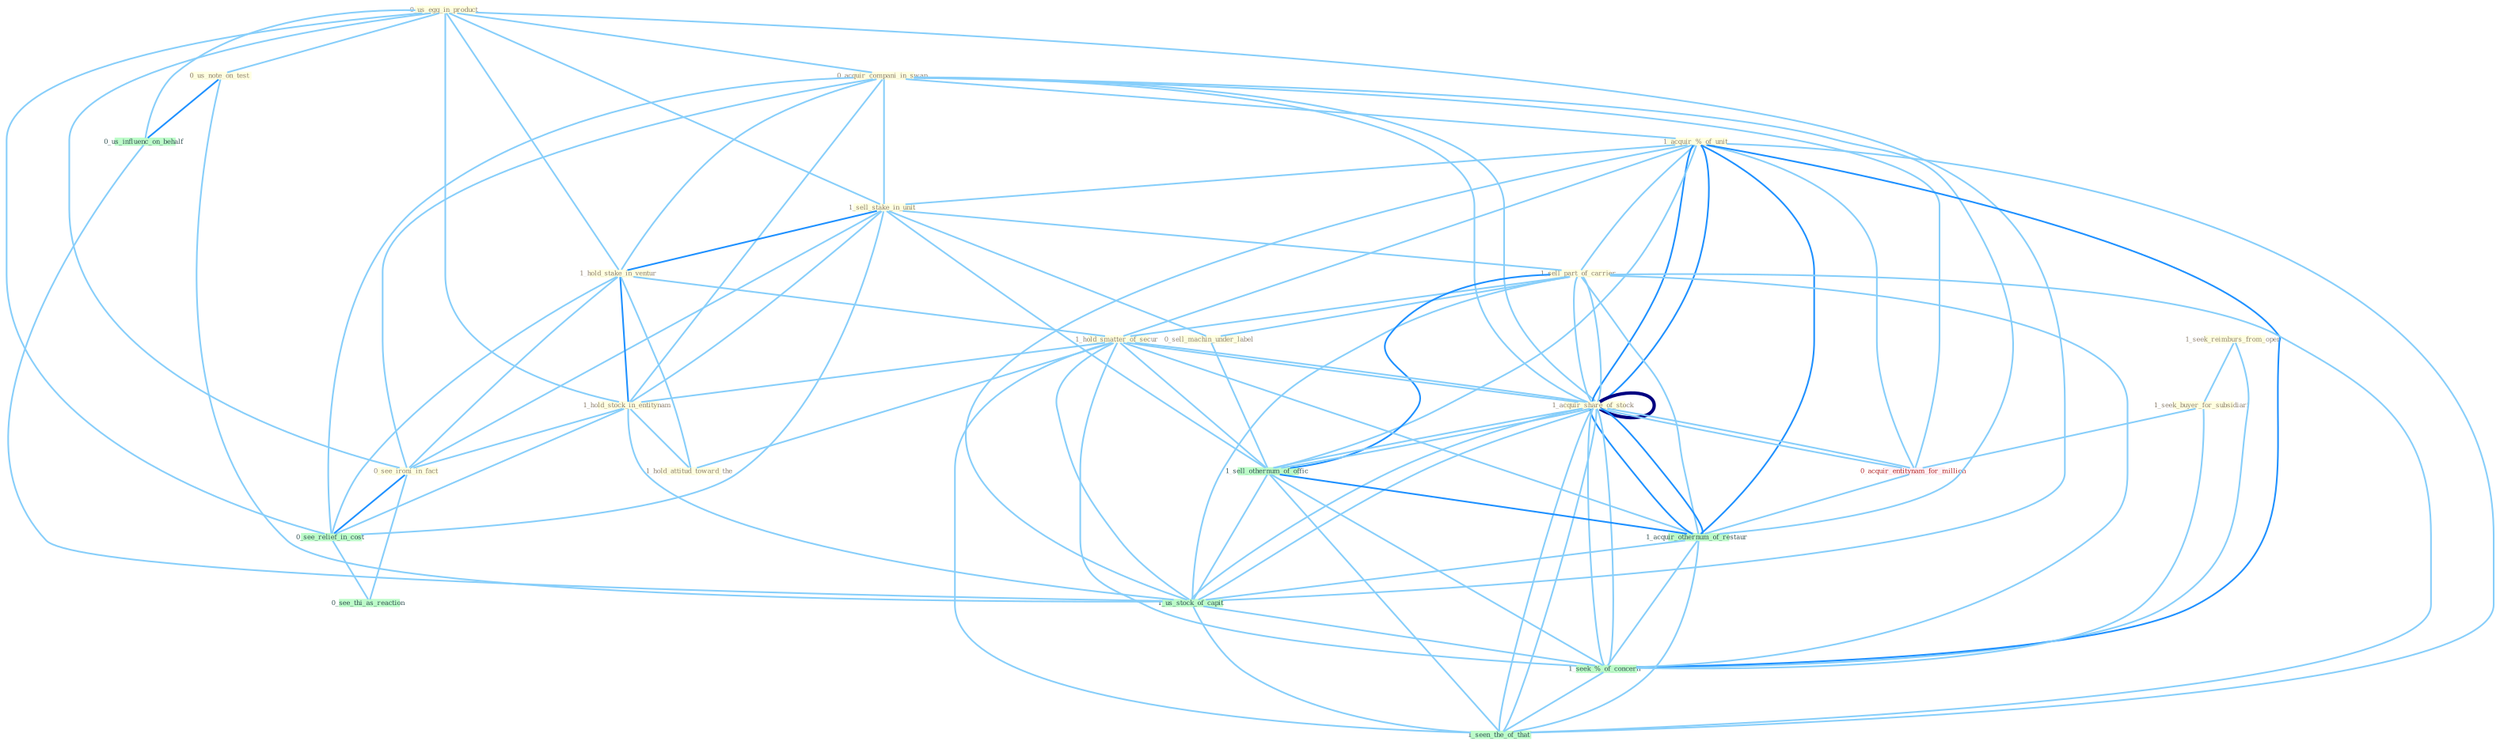Graph G{ 
    node
    [shape=polygon,style=filled,width=.5,height=.06,color="#BDFCC9",fixedsize=true,fontsize=4,
    fontcolor="#2f4f4f"];
    {node
    [color="#ffffe0", fontcolor="#8b7d6b"] "0_us_egg_in_product " "0_acquir_compani_in_swap " "1_seek_reimburs_from_oper " "1_acquir_%_of_unit " "0_us_note_on_test " "1_sell_stake_in_unit " "1_hold_stake_in_ventur " "1_sell_part_of_carrier " "1_seek_buyer_for_subsidiari " "1_hold_smatter_of_secur " "1_hold_stock_in_entitynam " "1_acquir_share_of_stock " "0_see_ironi_in_fact " "1_hold_attitud_toward_the " "0_sell_machin_under_label " "1_acquir_share_of_stock "}
{node [color="#fff0f5", fontcolor="#b22222"] "0_acquir_entitynam_for_million "}
edge [color="#B0E2FF"];

	"0_us_egg_in_product " -- "0_acquir_compani_in_swap " [w="1", color="#87cefa" ];
	"0_us_egg_in_product " -- "0_us_note_on_test " [w="1", color="#87cefa" ];
	"0_us_egg_in_product " -- "1_sell_stake_in_unit " [w="1", color="#87cefa" ];
	"0_us_egg_in_product " -- "1_hold_stake_in_ventur " [w="1", color="#87cefa" ];
	"0_us_egg_in_product " -- "1_hold_stock_in_entitynam " [w="1", color="#87cefa" ];
	"0_us_egg_in_product " -- "0_see_ironi_in_fact " [w="1", color="#87cefa" ];
	"0_us_egg_in_product " -- "0_us_influenc_on_behalf " [w="1", color="#87cefa" ];
	"0_us_egg_in_product " -- "0_see_relief_in_cost " [w="1", color="#87cefa" ];
	"0_us_egg_in_product " -- "1_us_stock_of_capit " [w="1", color="#87cefa" ];
	"0_acquir_compani_in_swap " -- "1_acquir_%_of_unit " [w="1", color="#87cefa" ];
	"0_acquir_compani_in_swap " -- "1_sell_stake_in_unit " [w="1", color="#87cefa" ];
	"0_acquir_compani_in_swap " -- "1_hold_stake_in_ventur " [w="1", color="#87cefa" ];
	"0_acquir_compani_in_swap " -- "1_hold_stock_in_entitynam " [w="1", color="#87cefa" ];
	"0_acquir_compani_in_swap " -- "1_acquir_share_of_stock " [w="1", color="#87cefa" ];
	"0_acquir_compani_in_swap " -- "0_see_ironi_in_fact " [w="1", color="#87cefa" ];
	"0_acquir_compani_in_swap " -- "1_acquir_share_of_stock " [w="1", color="#87cefa" ];
	"0_acquir_compani_in_swap " -- "0_acquir_entitynam_for_million " [w="1", color="#87cefa" ];
	"0_acquir_compani_in_swap " -- "0_see_relief_in_cost " [w="1", color="#87cefa" ];
	"0_acquir_compani_in_swap " -- "1_acquir_othernum_of_restaur " [w="1", color="#87cefa" ];
	"1_seek_reimburs_from_oper " -- "1_seek_buyer_for_subsidiari " [w="1", color="#87cefa" ];
	"1_seek_reimburs_from_oper " -- "1_seek_%_of_concern " [w="1", color="#87cefa" ];
	"1_acquir_%_of_unit " -- "1_sell_stake_in_unit " [w="1", color="#87cefa" ];
	"1_acquir_%_of_unit " -- "1_sell_part_of_carrier " [w="1", color="#87cefa" ];
	"1_acquir_%_of_unit " -- "1_hold_smatter_of_secur " [w="1", color="#87cefa" ];
	"1_acquir_%_of_unit " -- "1_acquir_share_of_stock " [w="2", color="#1e90ff" , len=0.8];
	"1_acquir_%_of_unit " -- "1_acquir_share_of_stock " [w="2", color="#1e90ff" , len=0.8];
	"1_acquir_%_of_unit " -- "0_acquir_entitynam_for_million " [w="1", color="#87cefa" ];
	"1_acquir_%_of_unit " -- "1_sell_othernum_of_offic " [w="1", color="#87cefa" ];
	"1_acquir_%_of_unit " -- "1_acquir_othernum_of_restaur " [w="2", color="#1e90ff" , len=0.8];
	"1_acquir_%_of_unit " -- "1_us_stock_of_capit " [w="1", color="#87cefa" ];
	"1_acquir_%_of_unit " -- "1_seek_%_of_concern " [w="2", color="#1e90ff" , len=0.8];
	"1_acquir_%_of_unit " -- "1_seen_the_of_that " [w="1", color="#87cefa" ];
	"0_us_note_on_test " -- "0_us_influenc_on_behalf " [w="2", color="#1e90ff" , len=0.8];
	"0_us_note_on_test " -- "1_us_stock_of_capit " [w="1", color="#87cefa" ];
	"1_sell_stake_in_unit " -- "1_hold_stake_in_ventur " [w="2", color="#1e90ff" , len=0.8];
	"1_sell_stake_in_unit " -- "1_sell_part_of_carrier " [w="1", color="#87cefa" ];
	"1_sell_stake_in_unit " -- "1_hold_stock_in_entitynam " [w="1", color="#87cefa" ];
	"1_sell_stake_in_unit " -- "0_see_ironi_in_fact " [w="1", color="#87cefa" ];
	"1_sell_stake_in_unit " -- "0_sell_machin_under_label " [w="1", color="#87cefa" ];
	"1_sell_stake_in_unit " -- "1_sell_othernum_of_offic " [w="1", color="#87cefa" ];
	"1_sell_stake_in_unit " -- "0_see_relief_in_cost " [w="1", color="#87cefa" ];
	"1_hold_stake_in_ventur " -- "1_hold_smatter_of_secur " [w="1", color="#87cefa" ];
	"1_hold_stake_in_ventur " -- "1_hold_stock_in_entitynam " [w="2", color="#1e90ff" , len=0.8];
	"1_hold_stake_in_ventur " -- "0_see_ironi_in_fact " [w="1", color="#87cefa" ];
	"1_hold_stake_in_ventur " -- "1_hold_attitud_toward_the " [w="1", color="#87cefa" ];
	"1_hold_stake_in_ventur " -- "0_see_relief_in_cost " [w="1", color="#87cefa" ];
	"1_sell_part_of_carrier " -- "1_hold_smatter_of_secur " [w="1", color="#87cefa" ];
	"1_sell_part_of_carrier " -- "1_acquir_share_of_stock " [w="1", color="#87cefa" ];
	"1_sell_part_of_carrier " -- "0_sell_machin_under_label " [w="1", color="#87cefa" ];
	"1_sell_part_of_carrier " -- "1_acquir_share_of_stock " [w="1", color="#87cefa" ];
	"1_sell_part_of_carrier " -- "1_sell_othernum_of_offic " [w="2", color="#1e90ff" , len=0.8];
	"1_sell_part_of_carrier " -- "1_acquir_othernum_of_restaur " [w="1", color="#87cefa" ];
	"1_sell_part_of_carrier " -- "1_us_stock_of_capit " [w="1", color="#87cefa" ];
	"1_sell_part_of_carrier " -- "1_seek_%_of_concern " [w="1", color="#87cefa" ];
	"1_sell_part_of_carrier " -- "1_seen_the_of_that " [w="1", color="#87cefa" ];
	"1_seek_buyer_for_subsidiari " -- "0_acquir_entitynam_for_million " [w="1", color="#87cefa" ];
	"1_seek_buyer_for_subsidiari " -- "1_seek_%_of_concern " [w="1", color="#87cefa" ];
	"1_hold_smatter_of_secur " -- "1_hold_stock_in_entitynam " [w="1", color="#87cefa" ];
	"1_hold_smatter_of_secur " -- "1_acquir_share_of_stock " [w="1", color="#87cefa" ];
	"1_hold_smatter_of_secur " -- "1_hold_attitud_toward_the " [w="1", color="#87cefa" ];
	"1_hold_smatter_of_secur " -- "1_acquir_share_of_stock " [w="1", color="#87cefa" ];
	"1_hold_smatter_of_secur " -- "1_sell_othernum_of_offic " [w="1", color="#87cefa" ];
	"1_hold_smatter_of_secur " -- "1_acquir_othernum_of_restaur " [w="1", color="#87cefa" ];
	"1_hold_smatter_of_secur " -- "1_us_stock_of_capit " [w="1", color="#87cefa" ];
	"1_hold_smatter_of_secur " -- "1_seek_%_of_concern " [w="1", color="#87cefa" ];
	"1_hold_smatter_of_secur " -- "1_seen_the_of_that " [w="1", color="#87cefa" ];
	"1_hold_stock_in_entitynam " -- "0_see_ironi_in_fact " [w="1", color="#87cefa" ];
	"1_hold_stock_in_entitynam " -- "1_hold_attitud_toward_the " [w="1", color="#87cefa" ];
	"1_hold_stock_in_entitynam " -- "0_see_relief_in_cost " [w="1", color="#87cefa" ];
	"1_hold_stock_in_entitynam " -- "1_us_stock_of_capit " [w="1", color="#87cefa" ];
	"1_acquir_share_of_stock " -- "1_acquir_share_of_stock " [w="4", style=bold, color="#000080", len=0.4];
	"1_acquir_share_of_stock " -- "0_acquir_entitynam_for_million " [w="1", color="#87cefa" ];
	"1_acquir_share_of_stock " -- "1_sell_othernum_of_offic " [w="1", color="#87cefa" ];
	"1_acquir_share_of_stock " -- "1_acquir_othernum_of_restaur " [w="2", color="#1e90ff" , len=0.8];
	"1_acquir_share_of_stock " -- "1_us_stock_of_capit " [w="1", color="#87cefa" ];
	"1_acquir_share_of_stock " -- "1_seek_%_of_concern " [w="1", color="#87cefa" ];
	"1_acquir_share_of_stock " -- "1_seen_the_of_that " [w="1", color="#87cefa" ];
	"0_see_ironi_in_fact " -- "0_see_relief_in_cost " [w="2", color="#1e90ff" , len=0.8];
	"0_see_ironi_in_fact " -- "0_see_thi_as_reaction " [w="1", color="#87cefa" ];
	"0_sell_machin_under_label " -- "1_sell_othernum_of_offic " [w="1", color="#87cefa" ];
	"1_acquir_share_of_stock " -- "0_acquir_entitynam_for_million " [w="1", color="#87cefa" ];
	"1_acquir_share_of_stock " -- "1_sell_othernum_of_offic " [w="1", color="#87cefa" ];
	"1_acquir_share_of_stock " -- "1_acquir_othernum_of_restaur " [w="2", color="#1e90ff" , len=0.8];
	"1_acquir_share_of_stock " -- "1_us_stock_of_capit " [w="1", color="#87cefa" ];
	"1_acquir_share_of_stock " -- "1_seek_%_of_concern " [w="1", color="#87cefa" ];
	"1_acquir_share_of_stock " -- "1_seen_the_of_that " [w="1", color="#87cefa" ];
	"0_acquir_entitynam_for_million " -- "1_acquir_othernum_of_restaur " [w="1", color="#87cefa" ];
	"1_sell_othernum_of_offic " -- "1_acquir_othernum_of_restaur " [w="2", color="#1e90ff" , len=0.8];
	"1_sell_othernum_of_offic " -- "1_us_stock_of_capit " [w="1", color="#87cefa" ];
	"1_sell_othernum_of_offic " -- "1_seek_%_of_concern " [w="1", color="#87cefa" ];
	"1_sell_othernum_of_offic " -- "1_seen_the_of_that " [w="1", color="#87cefa" ];
	"0_us_influenc_on_behalf " -- "1_us_stock_of_capit " [w="1", color="#87cefa" ];
	"0_see_relief_in_cost " -- "0_see_thi_as_reaction " [w="1", color="#87cefa" ];
	"1_acquir_othernum_of_restaur " -- "1_us_stock_of_capit " [w="1", color="#87cefa" ];
	"1_acquir_othernum_of_restaur " -- "1_seek_%_of_concern " [w="1", color="#87cefa" ];
	"1_acquir_othernum_of_restaur " -- "1_seen_the_of_that " [w="1", color="#87cefa" ];
	"1_us_stock_of_capit " -- "1_seek_%_of_concern " [w="1", color="#87cefa" ];
	"1_us_stock_of_capit " -- "1_seen_the_of_that " [w="1", color="#87cefa" ];
	"1_seek_%_of_concern " -- "1_seen_the_of_that " [w="1", color="#87cefa" ];
}
